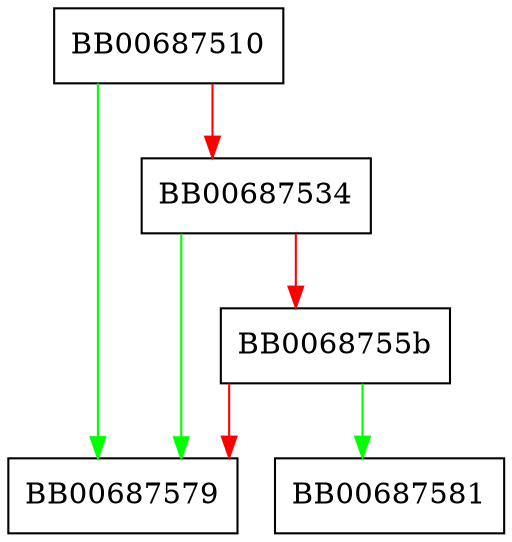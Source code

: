 digraph X509_PUBKEY_new_ex {
  node [shape="box"];
  graph [splines=ortho];
  BB00687510 -> BB00687579 [color="green"];
  BB00687510 -> BB00687534 [color="red"];
  BB00687534 -> BB00687579 [color="green"];
  BB00687534 -> BB0068755b [color="red"];
  BB0068755b -> BB00687581 [color="green"];
  BB0068755b -> BB00687579 [color="red"];
}